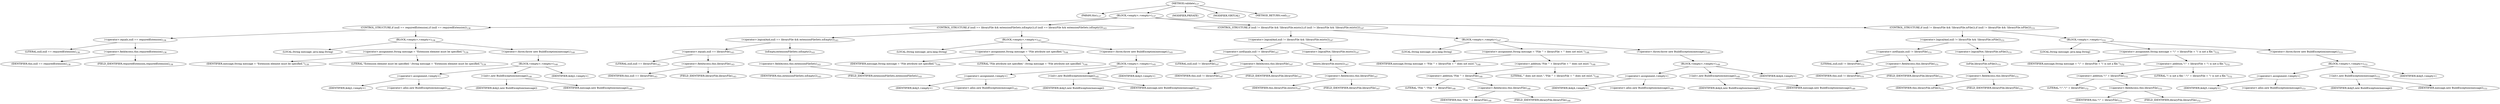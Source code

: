 digraph "validate" {  
"215" [label = <(METHOD,validate)<SUB>137</SUB>> ]
"216" [label = <(PARAM,this)<SUB>137</SUB>> ]
"217" [label = <(BLOCK,&lt;empty&gt;,&lt;empty&gt;)<SUB>137</SUB>> ]
"218" [label = <(CONTROL_STRUCTURE,if (null == requiredExtension),if (null == requiredExtension))<SUB>138</SUB>> ]
"219" [label = <(&lt;operator&gt;.equals,null == requiredExtension)<SUB>138</SUB>> ]
"220" [label = <(LITERAL,null,null == requiredExtension)<SUB>138</SUB>> ]
"221" [label = <(&lt;operator&gt;.fieldAccess,this.requiredExtension)<SUB>138</SUB>> ]
"222" [label = <(IDENTIFIER,this,null == requiredExtension)<SUB>138</SUB>> ]
"223" [label = <(FIELD_IDENTIFIER,requiredExtension,requiredExtension)<SUB>138</SUB>> ]
"224" [label = <(BLOCK,&lt;empty&gt;,&lt;empty&gt;)<SUB>138</SUB>> ]
"225" [label = <(LOCAL,String message: java.lang.String)> ]
"226" [label = <(&lt;operator&gt;.assignment,String message = &quot;Extension element must be specified.&quot;)<SUB>139</SUB>> ]
"227" [label = <(IDENTIFIER,message,String message = &quot;Extension element must be specified.&quot;)<SUB>139</SUB>> ]
"228" [label = <(LITERAL,&quot;Extension element must be specified.&quot;,String message = &quot;Extension element must be specified.&quot;)<SUB>139</SUB>> ]
"229" [label = <(&lt;operator&gt;.throw,throw new BuildException(message);)<SUB>140</SUB>> ]
"230" [label = <(BLOCK,&lt;empty&gt;,&lt;empty&gt;)<SUB>140</SUB>> ]
"231" [label = <(&lt;operator&gt;.assignment,&lt;empty&gt;)> ]
"232" [label = <(IDENTIFIER,$obj2,&lt;empty&gt;)> ]
"233" [label = <(&lt;operator&gt;.alloc,new BuildException(message))<SUB>140</SUB>> ]
"234" [label = <(&lt;init&gt;,new BuildException(message))<SUB>140</SUB>> ]
"235" [label = <(IDENTIFIER,$obj2,new BuildException(message))> ]
"236" [label = <(IDENTIFIER,message,new BuildException(message))<SUB>140</SUB>> ]
"237" [label = <(IDENTIFIER,$obj2,&lt;empty&gt;)> ]
"238" [label = <(CONTROL_STRUCTURE,if (null == libraryFile &amp;&amp; extensionFileSets.isEmpty()),if (null == libraryFile &amp;&amp; extensionFileSets.isEmpty()))<SUB>143</SUB>> ]
"239" [label = <(&lt;operator&gt;.logicalAnd,null == libraryFile &amp;&amp; extensionFileSets.isEmpty())<SUB>143</SUB>> ]
"240" [label = <(&lt;operator&gt;.equals,null == libraryFile)<SUB>143</SUB>> ]
"241" [label = <(LITERAL,null,null == libraryFile)<SUB>143</SUB>> ]
"242" [label = <(&lt;operator&gt;.fieldAccess,this.libraryFile)<SUB>143</SUB>> ]
"243" [label = <(IDENTIFIER,this,null == libraryFile)<SUB>143</SUB>> ]
"244" [label = <(FIELD_IDENTIFIER,libraryFile,libraryFile)<SUB>143</SUB>> ]
"245" [label = <(isEmpty,extensionFileSets.isEmpty())<SUB>143</SUB>> ]
"246" [label = <(&lt;operator&gt;.fieldAccess,this.extensionFileSets)<SUB>143</SUB>> ]
"247" [label = <(IDENTIFIER,this,extensionFileSets.isEmpty())<SUB>143</SUB>> ]
"248" [label = <(FIELD_IDENTIFIER,extensionFileSets,extensionFileSets)<SUB>143</SUB>> ]
"249" [label = <(BLOCK,&lt;empty&gt;,&lt;empty&gt;)<SUB>143</SUB>> ]
"250" [label = <(LOCAL,String message: java.lang.String)> ]
"251" [label = <(&lt;operator&gt;.assignment,String message = &quot;File attribute not specified.&quot;)<SUB>144</SUB>> ]
"252" [label = <(IDENTIFIER,message,String message = &quot;File attribute not specified.&quot;)<SUB>144</SUB>> ]
"253" [label = <(LITERAL,&quot;File attribute not specified.&quot;,String message = &quot;File attribute not specified.&quot;)<SUB>144</SUB>> ]
"254" [label = <(&lt;operator&gt;.throw,throw new BuildException(message);)<SUB>145</SUB>> ]
"255" [label = <(BLOCK,&lt;empty&gt;,&lt;empty&gt;)<SUB>145</SUB>> ]
"256" [label = <(&lt;operator&gt;.assignment,&lt;empty&gt;)> ]
"257" [label = <(IDENTIFIER,$obj3,&lt;empty&gt;)> ]
"258" [label = <(&lt;operator&gt;.alloc,new BuildException(message))<SUB>145</SUB>> ]
"259" [label = <(&lt;init&gt;,new BuildException(message))<SUB>145</SUB>> ]
"260" [label = <(IDENTIFIER,$obj3,new BuildException(message))> ]
"261" [label = <(IDENTIFIER,message,new BuildException(message))<SUB>145</SUB>> ]
"262" [label = <(IDENTIFIER,$obj3,&lt;empty&gt;)> ]
"263" [label = <(CONTROL_STRUCTURE,if (null != libraryFile &amp;&amp; !libraryFile.exists()),if (null != libraryFile &amp;&amp; !libraryFile.exists()))<SUB>147</SUB>> ]
"264" [label = <(&lt;operator&gt;.logicalAnd,null != libraryFile &amp;&amp; !libraryFile.exists())<SUB>147</SUB>> ]
"265" [label = <(&lt;operator&gt;.notEquals,null != libraryFile)<SUB>147</SUB>> ]
"266" [label = <(LITERAL,null,null != libraryFile)<SUB>147</SUB>> ]
"267" [label = <(&lt;operator&gt;.fieldAccess,this.libraryFile)<SUB>147</SUB>> ]
"268" [label = <(IDENTIFIER,this,null != libraryFile)<SUB>147</SUB>> ]
"269" [label = <(FIELD_IDENTIFIER,libraryFile,libraryFile)<SUB>147</SUB>> ]
"270" [label = <(&lt;operator&gt;.logicalNot,!libraryFile.exists())<SUB>147</SUB>> ]
"271" [label = <(exists,libraryFile.exists())<SUB>147</SUB>> ]
"272" [label = <(&lt;operator&gt;.fieldAccess,this.libraryFile)<SUB>147</SUB>> ]
"273" [label = <(IDENTIFIER,this,libraryFile.exists())<SUB>147</SUB>> ]
"274" [label = <(FIELD_IDENTIFIER,libraryFile,libraryFile)<SUB>147</SUB>> ]
"275" [label = <(BLOCK,&lt;empty&gt;,&lt;empty&gt;)<SUB>147</SUB>> ]
"276" [label = <(LOCAL,String message: java.lang.String)> ]
"277" [label = <(&lt;operator&gt;.assignment,String message = &quot;File '&quot; + libraryFile + &quot;' does not exist.&quot;)<SUB>148</SUB>> ]
"278" [label = <(IDENTIFIER,message,String message = &quot;File '&quot; + libraryFile + &quot;' does not exist.&quot;)<SUB>148</SUB>> ]
"279" [label = <(&lt;operator&gt;.addition,&quot;File '&quot; + libraryFile + &quot;' does not exist.&quot;)<SUB>148</SUB>> ]
"280" [label = <(&lt;operator&gt;.addition,&quot;File '&quot; + libraryFile)<SUB>148</SUB>> ]
"281" [label = <(LITERAL,&quot;File '&quot;,&quot;File '&quot; + libraryFile)<SUB>148</SUB>> ]
"282" [label = <(&lt;operator&gt;.fieldAccess,this.libraryFile)<SUB>148</SUB>> ]
"283" [label = <(IDENTIFIER,this,&quot;File '&quot; + libraryFile)<SUB>148</SUB>> ]
"284" [label = <(FIELD_IDENTIFIER,libraryFile,libraryFile)<SUB>148</SUB>> ]
"285" [label = <(LITERAL,&quot;' does not exist.&quot;,&quot;File '&quot; + libraryFile + &quot;' does not exist.&quot;)<SUB>148</SUB>> ]
"286" [label = <(&lt;operator&gt;.throw,throw new BuildException(message);)<SUB>149</SUB>> ]
"287" [label = <(BLOCK,&lt;empty&gt;,&lt;empty&gt;)<SUB>149</SUB>> ]
"288" [label = <(&lt;operator&gt;.assignment,&lt;empty&gt;)> ]
"289" [label = <(IDENTIFIER,$obj4,&lt;empty&gt;)> ]
"290" [label = <(&lt;operator&gt;.alloc,new BuildException(message))<SUB>149</SUB>> ]
"291" [label = <(&lt;init&gt;,new BuildException(message))<SUB>149</SUB>> ]
"292" [label = <(IDENTIFIER,$obj4,new BuildException(message))> ]
"293" [label = <(IDENTIFIER,message,new BuildException(message))<SUB>149</SUB>> ]
"294" [label = <(IDENTIFIER,$obj4,&lt;empty&gt;)> ]
"295" [label = <(CONTROL_STRUCTURE,if (null != libraryFile &amp;&amp; !libraryFile.isFile()),if (null != libraryFile &amp;&amp; !libraryFile.isFile()))<SUB>151</SUB>> ]
"296" [label = <(&lt;operator&gt;.logicalAnd,null != libraryFile &amp;&amp; !libraryFile.isFile())<SUB>151</SUB>> ]
"297" [label = <(&lt;operator&gt;.notEquals,null != libraryFile)<SUB>151</SUB>> ]
"298" [label = <(LITERAL,null,null != libraryFile)<SUB>151</SUB>> ]
"299" [label = <(&lt;operator&gt;.fieldAccess,this.libraryFile)<SUB>151</SUB>> ]
"300" [label = <(IDENTIFIER,this,null != libraryFile)<SUB>151</SUB>> ]
"301" [label = <(FIELD_IDENTIFIER,libraryFile,libraryFile)<SUB>151</SUB>> ]
"302" [label = <(&lt;operator&gt;.logicalNot,!libraryFile.isFile())<SUB>151</SUB>> ]
"303" [label = <(isFile,libraryFile.isFile())<SUB>151</SUB>> ]
"304" [label = <(&lt;operator&gt;.fieldAccess,this.libraryFile)<SUB>151</SUB>> ]
"305" [label = <(IDENTIFIER,this,libraryFile.isFile())<SUB>151</SUB>> ]
"306" [label = <(FIELD_IDENTIFIER,libraryFile,libraryFile)<SUB>151</SUB>> ]
"307" [label = <(BLOCK,&lt;empty&gt;,&lt;empty&gt;)<SUB>151</SUB>> ]
"308" [label = <(LOCAL,String message: java.lang.String)> ]
"309" [label = <(&lt;operator&gt;.assignment,String message = &quot;\'&quot; + libraryFile + &quot;\' is not a file.&quot;)<SUB>152</SUB>> ]
"310" [label = <(IDENTIFIER,message,String message = &quot;\'&quot; + libraryFile + &quot;\' is not a file.&quot;)<SUB>152</SUB>> ]
"311" [label = <(&lt;operator&gt;.addition,&quot;\'&quot; + libraryFile + &quot;\' is not a file.&quot;)<SUB>152</SUB>> ]
"312" [label = <(&lt;operator&gt;.addition,&quot;\'&quot; + libraryFile)<SUB>152</SUB>> ]
"313" [label = <(LITERAL,&quot;\'&quot;,&quot;\'&quot; + libraryFile)<SUB>152</SUB>> ]
"314" [label = <(&lt;operator&gt;.fieldAccess,this.libraryFile)<SUB>152</SUB>> ]
"315" [label = <(IDENTIFIER,this,&quot;\'&quot; + libraryFile)<SUB>152</SUB>> ]
"316" [label = <(FIELD_IDENTIFIER,libraryFile,libraryFile)<SUB>152</SUB>> ]
"317" [label = <(LITERAL,&quot;\' is not a file.&quot;,&quot;\'&quot; + libraryFile + &quot;\' is not a file.&quot;)<SUB>152</SUB>> ]
"318" [label = <(&lt;operator&gt;.throw,throw new BuildException(message);)<SUB>153</SUB>> ]
"319" [label = <(BLOCK,&lt;empty&gt;,&lt;empty&gt;)<SUB>153</SUB>> ]
"320" [label = <(&lt;operator&gt;.assignment,&lt;empty&gt;)> ]
"321" [label = <(IDENTIFIER,$obj5,&lt;empty&gt;)> ]
"322" [label = <(&lt;operator&gt;.alloc,new BuildException(message))<SUB>153</SUB>> ]
"323" [label = <(&lt;init&gt;,new BuildException(message))<SUB>153</SUB>> ]
"324" [label = <(IDENTIFIER,$obj5,new BuildException(message))> ]
"325" [label = <(IDENTIFIER,message,new BuildException(message))<SUB>153</SUB>> ]
"326" [label = <(IDENTIFIER,$obj5,&lt;empty&gt;)> ]
"327" [label = <(MODIFIER,PRIVATE)> ]
"328" [label = <(MODIFIER,VIRTUAL)> ]
"329" [label = <(METHOD_RETURN,void)<SUB>137</SUB>> ]
  "215" -> "216" 
  "215" -> "217" 
  "215" -> "327" 
  "215" -> "328" 
  "215" -> "329" 
  "217" -> "218" 
  "217" -> "238" 
  "217" -> "263" 
  "217" -> "295" 
  "218" -> "219" 
  "218" -> "224" 
  "219" -> "220" 
  "219" -> "221" 
  "221" -> "222" 
  "221" -> "223" 
  "224" -> "225" 
  "224" -> "226" 
  "224" -> "229" 
  "226" -> "227" 
  "226" -> "228" 
  "229" -> "230" 
  "230" -> "231" 
  "230" -> "234" 
  "230" -> "237" 
  "231" -> "232" 
  "231" -> "233" 
  "234" -> "235" 
  "234" -> "236" 
  "238" -> "239" 
  "238" -> "249" 
  "239" -> "240" 
  "239" -> "245" 
  "240" -> "241" 
  "240" -> "242" 
  "242" -> "243" 
  "242" -> "244" 
  "245" -> "246" 
  "246" -> "247" 
  "246" -> "248" 
  "249" -> "250" 
  "249" -> "251" 
  "249" -> "254" 
  "251" -> "252" 
  "251" -> "253" 
  "254" -> "255" 
  "255" -> "256" 
  "255" -> "259" 
  "255" -> "262" 
  "256" -> "257" 
  "256" -> "258" 
  "259" -> "260" 
  "259" -> "261" 
  "263" -> "264" 
  "263" -> "275" 
  "264" -> "265" 
  "264" -> "270" 
  "265" -> "266" 
  "265" -> "267" 
  "267" -> "268" 
  "267" -> "269" 
  "270" -> "271" 
  "271" -> "272" 
  "272" -> "273" 
  "272" -> "274" 
  "275" -> "276" 
  "275" -> "277" 
  "275" -> "286" 
  "277" -> "278" 
  "277" -> "279" 
  "279" -> "280" 
  "279" -> "285" 
  "280" -> "281" 
  "280" -> "282" 
  "282" -> "283" 
  "282" -> "284" 
  "286" -> "287" 
  "287" -> "288" 
  "287" -> "291" 
  "287" -> "294" 
  "288" -> "289" 
  "288" -> "290" 
  "291" -> "292" 
  "291" -> "293" 
  "295" -> "296" 
  "295" -> "307" 
  "296" -> "297" 
  "296" -> "302" 
  "297" -> "298" 
  "297" -> "299" 
  "299" -> "300" 
  "299" -> "301" 
  "302" -> "303" 
  "303" -> "304" 
  "304" -> "305" 
  "304" -> "306" 
  "307" -> "308" 
  "307" -> "309" 
  "307" -> "318" 
  "309" -> "310" 
  "309" -> "311" 
  "311" -> "312" 
  "311" -> "317" 
  "312" -> "313" 
  "312" -> "314" 
  "314" -> "315" 
  "314" -> "316" 
  "318" -> "319" 
  "319" -> "320" 
  "319" -> "323" 
  "319" -> "326" 
  "320" -> "321" 
  "320" -> "322" 
  "323" -> "324" 
  "323" -> "325" 
}
